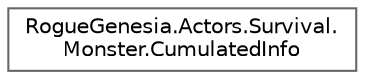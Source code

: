 digraph "Graphical Class Hierarchy"
{
 // LATEX_PDF_SIZE
  bgcolor="transparent";
  edge [fontname=Helvetica,fontsize=10,labelfontname=Helvetica,labelfontsize=10];
  node [fontname=Helvetica,fontsize=10,shape=box,height=0.2,width=0.4];
  rankdir="LR";
  Node0 [label="RogueGenesia.Actors.Survival.\lMonster.CumulatedInfo",height=0.2,width=0.4,color="grey40", fillcolor="white", style="filled",URL="$struct_rogue_genesia_1_1_actors_1_1_survival_1_1_monster_1_1_cumulated_info.html",tooltip=" "];
}
